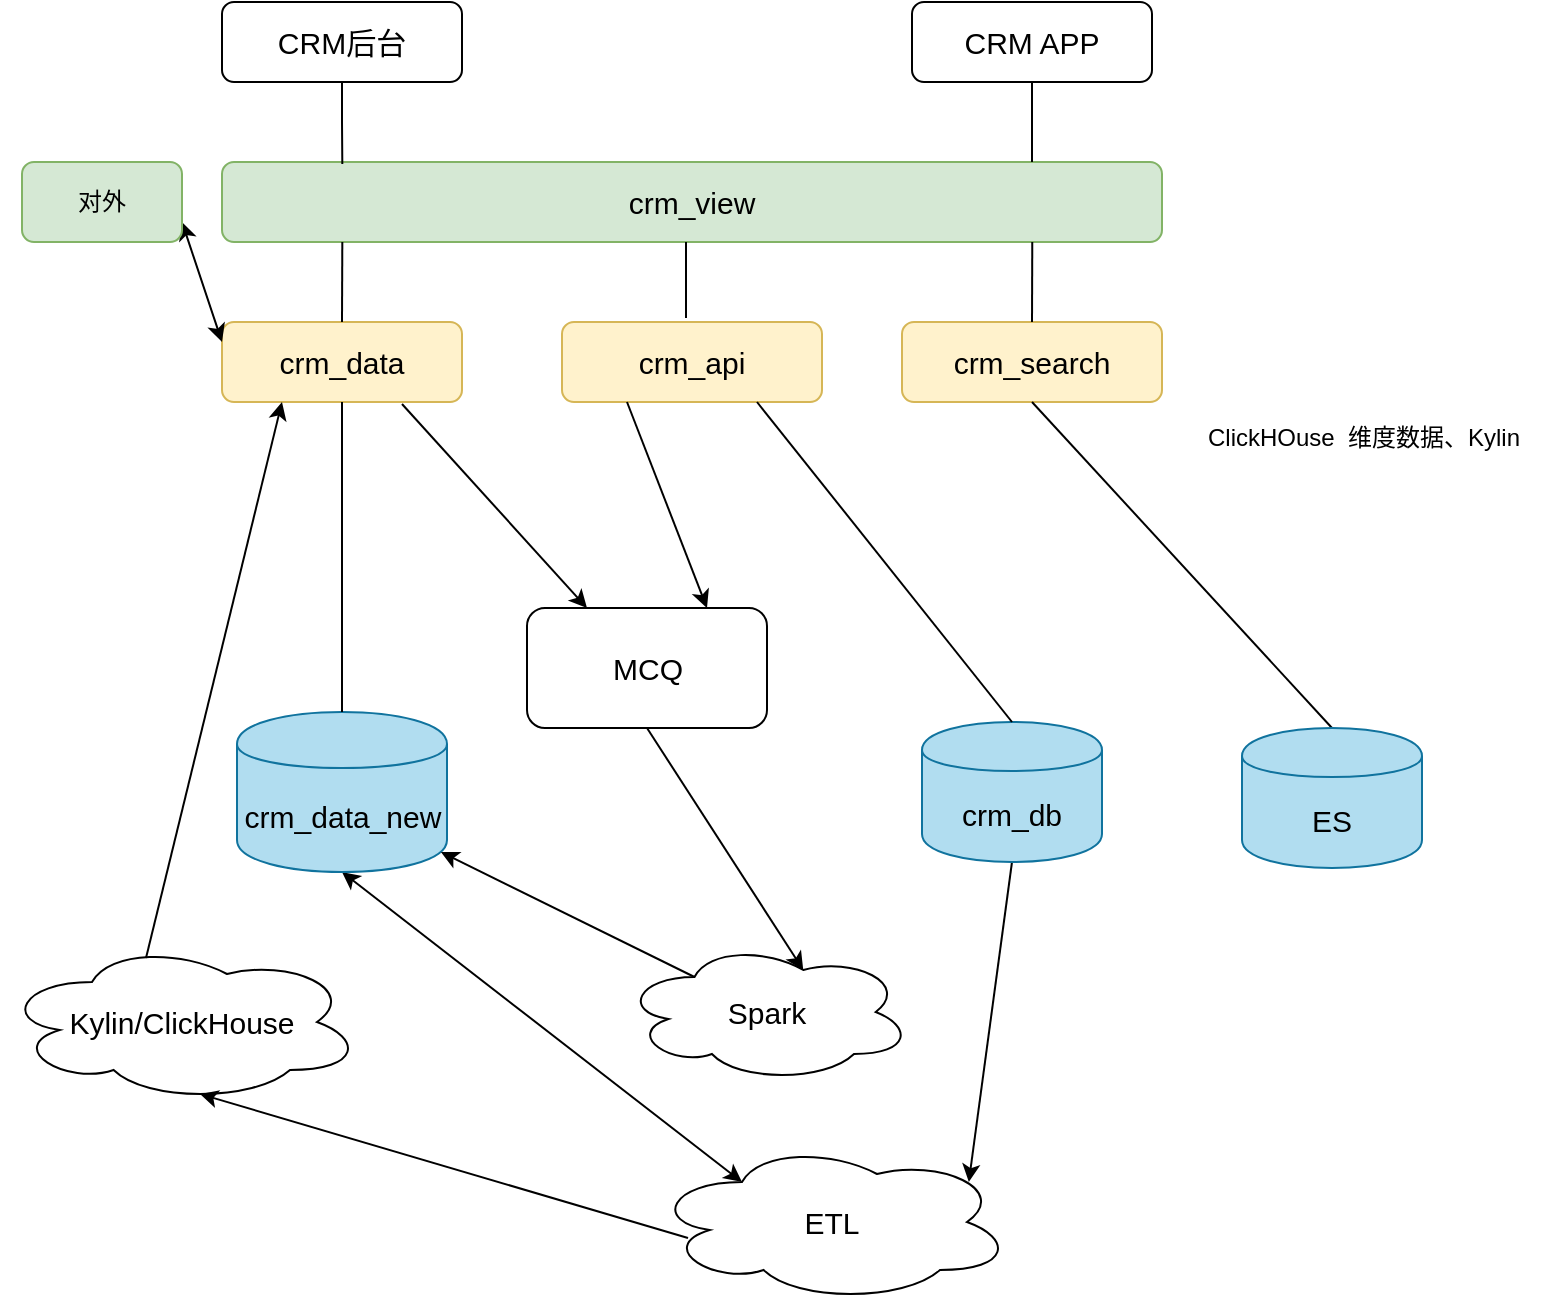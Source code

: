 <mxfile version="10.7.5" type="github"><diagram id="Ag0dhB8aS_l8PXAd4vjg" name="Ã§Â¬Â¬ 1 Ã©Â¡Âµ"><mxGraphModel dx="918" dy="616" grid="1" gridSize="10" guides="1" tooltips="1" connect="1" arrows="1" fold="1" page="1" pageScale="1" pageWidth="1169" pageHeight="827" math="0" shadow="0"><root><mxCell id="0"/><mxCell id="1" parent="0"/><mxCell id="wXJmp87-zdHbkqahWkxf-1" value="&lt;font style=&quot;font-size: 15px&quot;&gt;crm_view&lt;/font&gt;" style="rounded=1;whiteSpace=wrap;html=1;fillColor=#d5e8d4;strokeColor=#82b366;" parent="1" vertex="1"><mxGeometry x="140" y="160" width="470" height="40" as="geometry"/></mxCell><mxCell id="wXJmp87-zdHbkqahWkxf-2" value="&lt;font style=&quot;font-size: 15px&quot;&gt;crm_api&lt;/font&gt;" style="rounded=1;whiteSpace=wrap;html=1;fillColor=#fff2cc;strokeColor=#d6b656;" parent="1" vertex="1"><mxGeometry x="310" y="240" width="130" height="40" as="geometry"/></mxCell><mxCell id="wXJmp87-zdHbkqahWkxf-7" style="edgeStyle=orthogonalEdgeStyle;rounded=0;orthogonalLoop=1;jettySize=auto;html=1;exitX=0.5;exitY=1;exitDx=0;exitDy=0;entryX=0.128;entryY=0.025;entryDx=0;entryDy=0;entryPerimeter=0;endArrow=none;endFill=0;" parent="1" source="wXJmp87-zdHbkqahWkxf-4" target="wXJmp87-zdHbkqahWkxf-1" edge="1"><mxGeometry relative="1" as="geometry"/></mxCell><mxCell id="wXJmp87-zdHbkqahWkxf-4" value="&lt;font style=&quot;font-size: 15px&quot;&gt;CRM后台&lt;br&gt;&lt;/font&gt;" style="rounded=1;whiteSpace=wrap;html=1;" parent="1" vertex="1"><mxGeometry x="140" y="80" width="120" height="40" as="geometry"/></mxCell><mxCell id="wXJmp87-zdHbkqahWkxf-27" style="edgeStyle=none;rounded=0;orthogonalLoop=1;jettySize=auto;html=1;exitX=0.5;exitY=1;exitDx=0;exitDy=0;endArrow=none;endFill=0;entryX=0.868;entryY=0;entryDx=0;entryDy=0;entryPerimeter=0;" parent="1" source="wXJmp87-zdHbkqahWkxf-5" edge="1"><mxGeometry relative="1" as="geometry"><mxPoint x="542" y="70" as="sourcePoint"/><mxPoint x="545" y="160" as="targetPoint"/></mxGeometry></mxCell><mxCell id="wXJmp87-zdHbkqahWkxf-5" value="&lt;font style=&quot;font-size: 15px&quot;&gt;CRM APP&lt;/font&gt;" style="rounded=1;whiteSpace=wrap;html=1;" parent="1" vertex="1"><mxGeometry x="485" y="80" width="120" height="40" as="geometry"/></mxCell><mxCell id="wXJmp87-zdHbkqahWkxf-12" value="&lt;span style=&quot;font-size: 15px&quot;&gt;crm_data&lt;/span&gt;" style="rounded=1;whiteSpace=wrap;html=1;fillColor=#fff2cc;strokeColor=#d6b656;" parent="1" vertex="1"><mxGeometry x="140" y="240" width="120" height="40" as="geometry"/></mxCell><mxCell id="wXJmp87-zdHbkqahWkxf-13" value="" style="endArrow=none;html=1;entryX=0.5;entryY=0;entryDx=0;entryDy=0;exitX=0.128;exitY=1;exitDx=0;exitDy=0;exitPerimeter=0;endFill=0;" parent="1" source="wXJmp87-zdHbkqahWkxf-1" target="wXJmp87-zdHbkqahWkxf-12" edge="1"><mxGeometry width="50" height="50" relative="1" as="geometry"><mxPoint x="180" y="200" as="sourcePoint"/><mxPoint x="230" y="150" as="targetPoint"/></mxGeometry></mxCell><mxCell id="wXJmp87-zdHbkqahWkxf-14" value="" style="endArrow=none;html=1;endFill=0;" parent="1" edge="1"><mxGeometry width="50" height="50" relative="1" as="geometry"><mxPoint x="372" y="200" as="sourcePoint"/><mxPoint x="372" y="238" as="targetPoint"/></mxGeometry></mxCell><mxCell id="wXJmp87-zdHbkqahWkxf-24" style="rounded=0;orthogonalLoop=1;jettySize=auto;html=1;exitX=0.5;exitY=1;exitDx=0;exitDy=0;endArrow=classic;endFill=1;startArrow=none;startFill=0;entryX=0.88;entryY=0.25;entryDx=0;entryDy=0;entryPerimeter=0;" parent="1" source="wXJmp87-zdHbkqahWkxf-17" target="wXJmp87-zdHbkqahWkxf-18" edge="1"><mxGeometry relative="1" as="geometry"><mxPoint x="370" y="540" as="targetPoint"/></mxGeometry></mxCell><mxCell id="wXJmp87-zdHbkqahWkxf-17" value="&lt;font style=&quot;font-size: 15px&quot;&gt;crm_db&lt;br&gt;&lt;/font&gt;" style="shape=cylinder;whiteSpace=wrap;html=1;boundedLbl=1;backgroundOutline=1;fillColor=#b1ddf0;strokeColor=#10739e;" parent="1" vertex="1"><mxGeometry x="490" y="440" width="90" height="70" as="geometry"/></mxCell><mxCell id="wXJmp87-zdHbkqahWkxf-25" style="rounded=0;orthogonalLoop=1;jettySize=auto;html=1;exitX=0.25;exitY=0.25;exitDx=0;exitDy=0;exitPerimeter=0;entryX=0.5;entryY=1;entryDx=0;entryDy=0;endArrow=classic;endFill=1;startArrow=classic;startFill=1;" parent="1" source="wXJmp87-zdHbkqahWkxf-18" target="wXJmp87-zdHbkqahWkxf-20" edge="1"><mxGeometry relative="1" as="geometry"/></mxCell><mxCell id="wXJmp87-zdHbkqahWkxf-18" value="&lt;font style=&quot;font-size: 15px&quot;&gt;ETL&lt;/font&gt;" style="ellipse;shape=cloud;whiteSpace=wrap;html=1;" parent="1" vertex="1"><mxGeometry x="355" y="650" width="180" height="80" as="geometry"/></mxCell><mxCell id="wXJmp87-zdHbkqahWkxf-20" value="&lt;font style=&quot;font-size: 15px&quot;&gt;crm_data_new&lt;/font&gt;" style="shape=cylinder;whiteSpace=wrap;html=1;boundedLbl=1;backgroundOutline=1;fillColor=#b1ddf0;strokeColor=#10739e;" parent="1" vertex="1"><mxGeometry x="147.5" y="435" width="105" height="80" as="geometry"/></mxCell><mxCell id="wXJmp87-zdHbkqahWkxf-22" value="" style="endArrow=none;html=1;exitX=0.5;exitY=1;exitDx=0;exitDy=0;entryX=0.5;entryY=0;entryDx=0;entryDy=0;endFill=0;" parent="1" source="wXJmp87-zdHbkqahWkxf-12" target="wXJmp87-zdHbkqahWkxf-20" edge="1"><mxGeometry width="50" height="50" relative="1" as="geometry"><mxPoint x="400" y="310" as="sourcePoint"/><mxPoint x="450" y="260" as="targetPoint"/></mxGeometry></mxCell><mxCell id="wXJmp87-zdHbkqahWkxf-23" value="" style="endArrow=none;html=1;endFill=0;exitX=0.75;exitY=1;exitDx=0;exitDy=0;entryX=0.5;entryY=0;entryDx=0;entryDy=0;" parent="1" source="wXJmp87-zdHbkqahWkxf-2" target="wXJmp87-zdHbkqahWkxf-17" edge="1"><mxGeometry width="50" height="50" relative="1" as="geometry"><mxPoint x="440" y="270" as="sourcePoint"/><mxPoint x="430" y="350" as="targetPoint"/></mxGeometry></mxCell><mxCell id="wXJmp87-zdHbkqahWkxf-28" value="&lt;font style=&quot;font-size: 15px&quot;&gt;crm_search&lt;/font&gt;" style="rounded=1;whiteSpace=wrap;html=1;fillColor=#fff2cc;strokeColor=#d6b656;" parent="1" vertex="1"><mxGeometry x="480" y="240" width="130" height="40" as="geometry"/></mxCell><mxCell id="wXJmp87-zdHbkqahWkxf-29" value="" style="endArrow=none;html=1;entryX=0.5;entryY=0;entryDx=0;entryDy=0;exitX=0.862;exitY=1;exitDx=0;exitDy=0;exitPerimeter=0;endFill=0;" parent="1" source="wXJmp87-zdHbkqahWkxf-1" target="wXJmp87-zdHbkqahWkxf-28" edge="1"><mxGeometry width="50" height="50" relative="1" as="geometry"><mxPoint x="530" y="230" as="sourcePoint"/><mxPoint x="580" y="180" as="targetPoint"/></mxGeometry></mxCell><mxCell id="wXJmp87-zdHbkqahWkxf-30" value="" style="endArrow=none;html=1;entryX=0.5;entryY=1;entryDx=0;entryDy=0;exitX=0.5;exitY=0;exitDx=0;exitDy=0;endFill=0;" parent="1" target="wXJmp87-zdHbkqahWkxf-28" edge="1"><mxGeometry width="50" height="50" relative="1" as="geometry"><mxPoint x="695" y="443" as="sourcePoint"/><mxPoint x="590" y="310" as="targetPoint"/></mxGeometry></mxCell><mxCell id="wXJmp87-zdHbkqahWkxf-31" value="&lt;font style=&quot;font-size: 15px&quot;&gt;Kylin/ClickHouse&lt;/font&gt;" style="ellipse;shape=cloud;whiteSpace=wrap;html=1;" parent="1" vertex="1"><mxGeometry x="30" y="550" width="180" height="80" as="geometry"/></mxCell><mxCell id="wXJmp87-zdHbkqahWkxf-32" value="" style="endArrow=classic;html=1;exitX=0.1;exitY=0.6;exitDx=0;exitDy=0;exitPerimeter=0;entryX=0.55;entryY=0.95;entryDx=0;entryDy=0;entryPerimeter=0;" parent="1" source="wXJmp87-zdHbkqahWkxf-18" target="wXJmp87-zdHbkqahWkxf-31" edge="1"><mxGeometry width="50" height="50" relative="1" as="geometry"><mxPoint x="300" y="590" as="sourcePoint"/><mxPoint x="350" y="540" as="targetPoint"/></mxGeometry></mxCell><mxCell id="wXJmp87-zdHbkqahWkxf-35" value="&lt;font style=&quot;font-size: 15px&quot;&gt;Spark&lt;/font&gt;" style="ellipse;shape=cloud;whiteSpace=wrap;html=1;" parent="1" vertex="1"><mxGeometry x="340" y="550" width="145" height="70" as="geometry"/></mxCell><mxCell id="wXJmp87-zdHbkqahWkxf-37" value="&lt;font style=&quot;font-size: 15px&quot;&gt;MCQ&lt;/font&gt;&lt;br&gt;" style="rounded=1;whiteSpace=wrap;html=1;" parent="1" vertex="1"><mxGeometry x="292.5" y="383" width="120" height="60" as="geometry"/></mxCell><mxCell id="wXJmp87-zdHbkqahWkxf-38" value="" style="endArrow=none;html=1;entryX=0.25;entryY=1;entryDx=0;entryDy=0;startArrow=classic;startFill=1;endFill=0;exitX=0.75;exitY=0;exitDx=0;exitDy=0;" parent="1" source="wXJmp87-zdHbkqahWkxf-37" target="wXJmp87-zdHbkqahWkxf-2" edge="1"><mxGeometry width="50" height="50" relative="1" as="geometry"><mxPoint x="500" y="460" as="sourcePoint"/><mxPoint x="485.711" y="395" as="targetPoint"/></mxGeometry></mxCell><mxCell id="wXJmp87-zdHbkqahWkxf-39" value="" style="endArrow=none;html=1;startArrow=classic;startFill=1;endFill=0;exitX=0.25;exitY=0;exitDx=0;exitDy=0;" parent="1" source="wXJmp87-zdHbkqahWkxf-37" edge="1"><mxGeometry width="50" height="50" relative="1" as="geometry"><mxPoint x="450" y="470" as="sourcePoint"/><mxPoint x="230" y="281" as="targetPoint"/></mxGeometry></mxCell><mxCell id="wXJmp87-zdHbkqahWkxf-40" value="" style="endArrow=classic;html=1;entryX=0.625;entryY=0.2;entryDx=0;entryDy=0;entryPerimeter=0;exitX=0.5;exitY=1;exitDx=0;exitDy=0;" parent="1" source="wXJmp87-zdHbkqahWkxf-37" target="wXJmp87-zdHbkqahWkxf-35" edge="1"><mxGeometry width="50" height="50" relative="1" as="geometry"><mxPoint x="390" y="510" as="sourcePoint"/><mxPoint x="590" y="490" as="targetPoint"/></mxGeometry></mxCell><mxCell id="wXJmp87-zdHbkqahWkxf-41" value="" style="endArrow=classic;html=1;entryX=0.971;entryY=0.875;entryDx=0;entryDy=0;entryPerimeter=0;exitX=0.25;exitY=0.25;exitDx=0;exitDy=0;exitPerimeter=0;" parent="1" source="wXJmp87-zdHbkqahWkxf-35" target="wXJmp87-zdHbkqahWkxf-20" edge="1"><mxGeometry width="50" height="50" relative="1" as="geometry"><mxPoint x="580" y="580" as="sourcePoint"/><mxPoint x="540" y="530" as="targetPoint"/></mxGeometry></mxCell><mxCell id="wXJmp87-zdHbkqahWkxf-43" value="" style="endArrow=classic;html=1;exitX=0.4;exitY=0.1;exitDx=0;exitDy=0;exitPerimeter=0;entryX=0.25;entryY=1;entryDx=0;entryDy=0;" parent="1" source="wXJmp87-zdHbkqahWkxf-31" target="wXJmp87-zdHbkqahWkxf-12" edge="1"><mxGeometry width="50" height="50" relative="1" as="geometry"><mxPoint x="120" y="560" as="sourcePoint"/><mxPoint x="170" y="510" as="targetPoint"/></mxGeometry></mxCell><mxCell id="wXJmp87-zdHbkqahWkxf-44" value="" style="endArrow=classic;startArrow=classic;html=1;exitX=0;exitY=0.25;exitDx=0;exitDy=0;entryX=1;entryY=0.75;entryDx=0;entryDy=0;" parent="1" source="wXJmp87-zdHbkqahWkxf-12" target="wXJmp87-zdHbkqahWkxf-45" edge="1"><mxGeometry width="50" height="50" relative="1" as="geometry"><mxPoint x="70" y="250" as="sourcePoint"/><mxPoint x="120" y="200" as="targetPoint"/></mxGeometry></mxCell><mxCell id="wXJmp87-zdHbkqahWkxf-45" value="对外" style="rounded=1;whiteSpace=wrap;html=1;fillColor=#d5e8d4;strokeColor=#82b366;" parent="1" vertex="1"><mxGeometry x="40" y="160" width="80" height="40" as="geometry"/></mxCell><mxCell id="wXJmp87-zdHbkqahWkxf-46" value="ClickHOuse&amp;nbsp; 维度数据、Kylin" style="text;html=1;resizable=0;points=[];autosize=1;align=left;verticalAlign=top;spacingTop=-4;" parent="1" vertex="1"><mxGeometry x="631" y="288" width="170" height="20" as="geometry"/></mxCell><mxCell id="x0NuVlxwqWe2IFAMJgvx-1" value="&lt;font style=&quot;font-size: 15px&quot;&gt;ES&lt;br&gt;&lt;/font&gt;" style="shape=cylinder;whiteSpace=wrap;html=1;boundedLbl=1;backgroundOutline=1;fillColor=#b1ddf0;strokeColor=#10739e;" vertex="1" parent="1"><mxGeometry x="650" y="443" width="90" height="70" as="geometry"/></mxCell></root></mxGraphModel></diagram></mxfile>